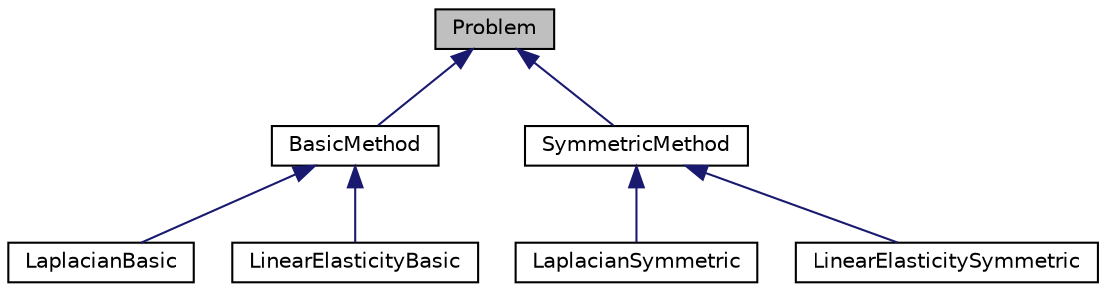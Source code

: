 digraph "Problem"
{
 // LATEX_PDF_SIZE
  edge [fontname="Helvetica",fontsize="10",labelfontname="Helvetica",labelfontsize="10"];
  node [fontname="Helvetica",fontsize="10",shape=record];
  Node1 [label="Problem",height=0.2,width=0.4,color="black", fillcolor="grey75", style="filled", fontcolor="black",tooltip=" "];
  Node1 -> Node2 [dir="back",color="midnightblue",fontsize="10",style="solid",fontname="Helvetica"];
  Node2 [label="BasicMethod",height=0.2,width=0.4,color="black", fillcolor="white", style="filled",URL="$classBasicMethod.html",tooltip=" "];
  Node2 -> Node3 [dir="back",color="midnightblue",fontsize="10",style="solid",fontname="Helvetica"];
  Node3 [label="LaplacianBasic",height=0.2,width=0.4,color="black", fillcolor="white", style="filled",URL="$classLaplacianBasic.html",tooltip=" "];
  Node2 -> Node4 [dir="back",color="midnightblue",fontsize="10",style="solid",fontname="Helvetica"];
  Node4 [label="LinearElasticityBasic",height=0.2,width=0.4,color="black", fillcolor="white", style="filled",URL="$classLinearElasticityBasic.html",tooltip=" "];
  Node1 -> Node5 [dir="back",color="midnightblue",fontsize="10",style="solid",fontname="Helvetica"];
  Node5 [label="SymmetricMethod",height=0.2,width=0.4,color="black", fillcolor="white", style="filled",URL="$classSymmetricMethod.html",tooltip=" "];
  Node5 -> Node6 [dir="back",color="midnightblue",fontsize="10",style="solid",fontname="Helvetica"];
  Node6 [label="LaplacianSymmetric",height=0.2,width=0.4,color="black", fillcolor="white", style="filled",URL="$classLaplacianSymmetric.html",tooltip=" "];
  Node5 -> Node7 [dir="back",color="midnightblue",fontsize="10",style="solid",fontname="Helvetica"];
  Node7 [label="LinearElasticitySymmetric",height=0.2,width=0.4,color="black", fillcolor="white", style="filled",URL="$classLinearElasticitySymmetric.html",tooltip=" "];
}
